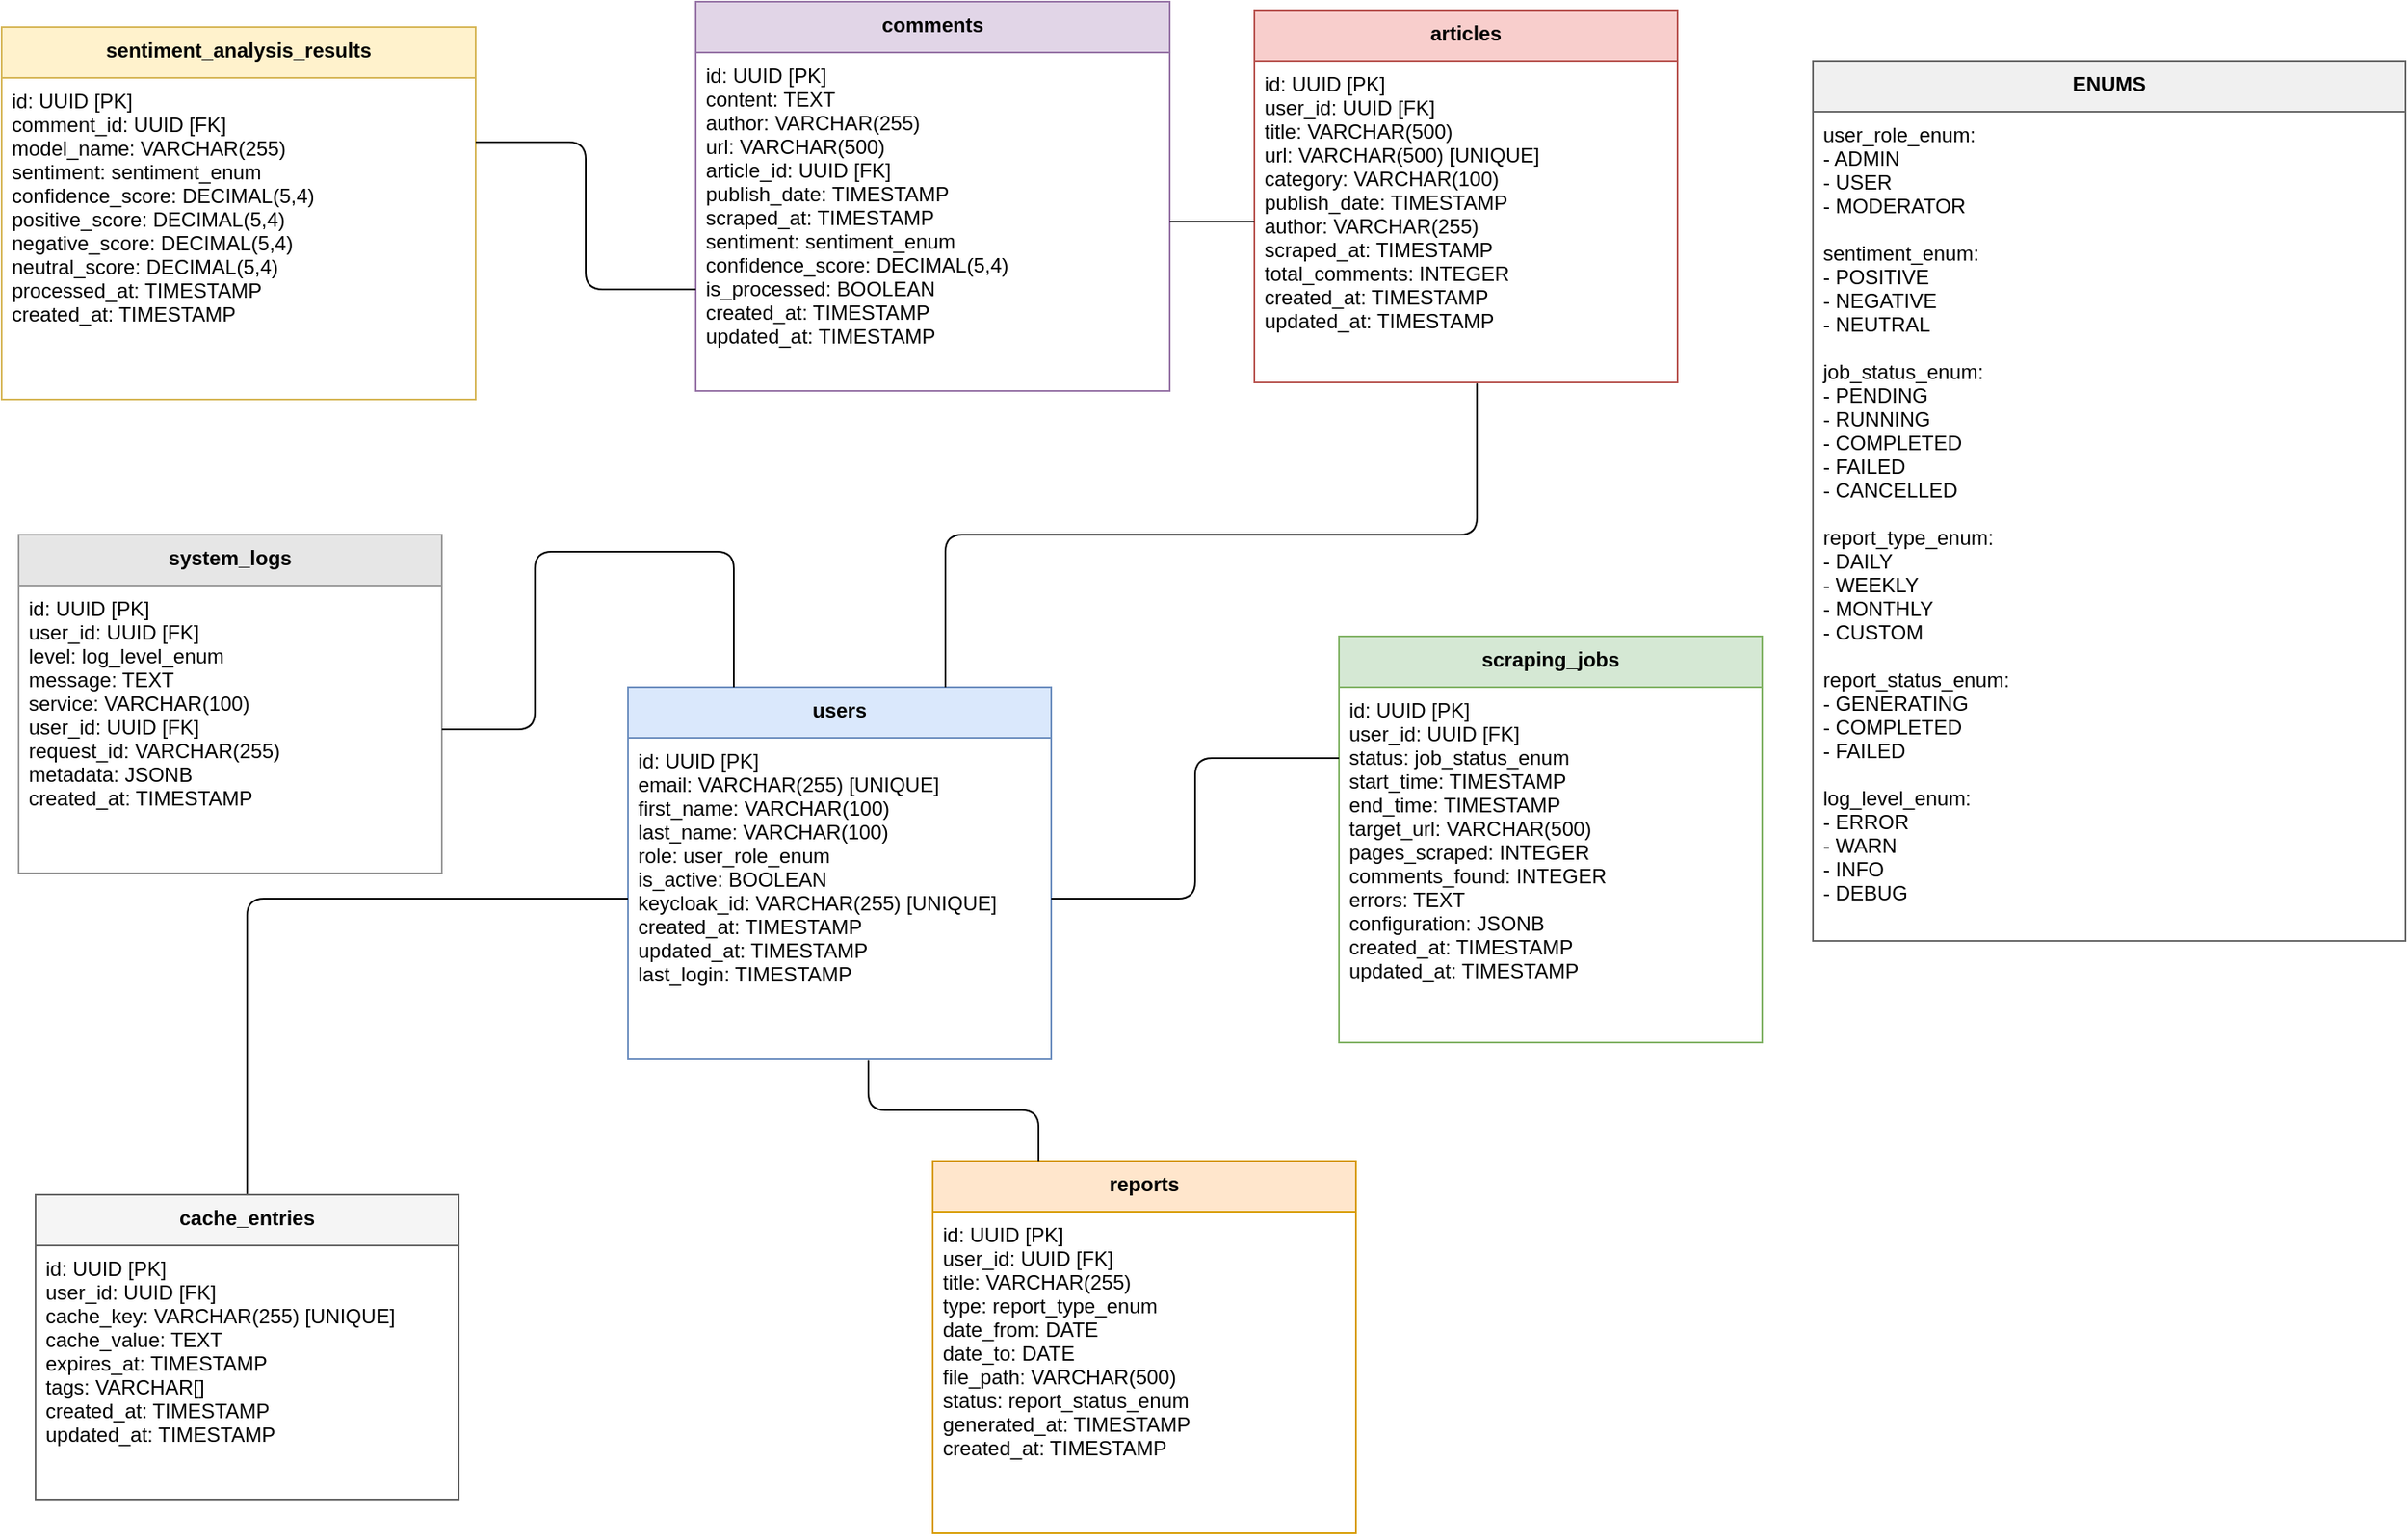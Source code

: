 <mxfile>
    <diagram name="Database Schema - Sentiment Analysis App" id="database-schema">
        <mxGraphModel dx="1322" dy="858" grid="1" gridSize="10" guides="1" tooltips="1" connect="1" arrows="1" fold="1" page="1" pageScale="1" pageWidth="1600" pageHeight="1200" math="0" shadow="0">
            <root>
                <mxCell id="0"/>
                <mxCell id="1" parent="0"/>
                <mxCell id="users-table" value="users" style="swimlane;fontStyle=1;align=center;verticalAlign=top;childLayout=tableLayout;horizontal=1;startSize=30;horizontalStack=0;resizeParent=1;resizeLast=0;collapsible=1;marginBottom=0;rounded=0;shadow=0;strokeWidth=1;fillColor=#dae8fc;strokeColor=#6c8ebf;glass=0;" parent="1" vertex="1">
                    <mxGeometry x="400" y="420" width="250" height="220" as="geometry"/>
                </mxCell>
                <mxCell id="users-attrs" value="id: UUID [PK]&#xa;email: VARCHAR(255) [UNIQUE]&#xa;first_name: VARCHAR(100)&#xa;last_name: VARCHAR(100)&#xa;role: user_role_enum&#xa;is_active: BOOLEAN&#xa;keycloak_id: VARCHAR(255) [UNIQUE]&#xa;created_at: TIMESTAMP&#xa;updated_at: TIMESTAMP&#xa;last_login: TIMESTAMP" style="text;strokeColor=none;fillColor=none;align=left;verticalAlign=top;spacingLeft=4;spacingRight=4;overflow=hidden;rotatable=0;points=[[0,0.5],[1,0.5]];portConstraint=eastwest;" parent="users-table" vertex="1">
                    <mxGeometry y="30" width="250" height="190" as="geometry"/>
                </mxCell>
                <mxCell id="comments-table" value="comments" style="swimlane;fontStyle=1;align=center;verticalAlign=top;childLayout=tableLayout;horizontal=1;startSize=30;horizontalStack=0;resizeParent=1;resizeLast=0;collapsible=1;marginBottom=0;rounded=0;shadow=0;strokeWidth=1;fillColor=#e1d5e7;strokeColor=#9673a6;" parent="1" vertex="1">
                    <mxGeometry x="440" y="15" width="280" height="230" as="geometry"/>
                </mxCell>
                <mxCell id="comments-attrs" value="id: UUID [PK]&#xa;content: TEXT&#xa;author: VARCHAR(255)&#xa;url: VARCHAR(500)&#xa;article_id: UUID [FK]&#xa;publish_date: TIMESTAMP&#xa;scraped_at: TIMESTAMP&#xa;sentiment: sentiment_enum&#xa;confidence_score: DECIMAL(5,4)&#xa;is_processed: BOOLEAN&#xa;created_at: TIMESTAMP&#xa;updated_at: TIMESTAMP" style="text;strokeColor=none;fillColor=none;align=left;verticalAlign=top;spacingLeft=4;spacingRight=4;overflow=hidden;rotatable=0;points=[[0,0.5],[1,0.5]];portConstraint=eastwest;" parent="comments-table" vertex="1">
                    <mxGeometry y="30" width="280" height="200" as="geometry"/>
                </mxCell>
                <mxCell id="articles-table" value="articles" style="swimlane;fontStyle=1;align=center;verticalAlign=top;childLayout=tableLayout;horizontal=1;startSize=30;horizontalStack=0;resizeParent=1;resizeLast=0;collapsible=1;marginBottom=0;rounded=0;shadow=0;strokeWidth=1;fillColor=#f8cecc;strokeColor=#b85450;" parent="1" vertex="1">
                    <mxGeometry x="770" y="20" width="250" height="220" as="geometry"/>
                </mxCell>
                <mxCell id="articles-attrs" value="id: UUID [PK]&#xa;user_id: UUID [FK]&#xa;title: VARCHAR(500)&#xa;url: VARCHAR(500) [UNIQUE]&#xa;category: VARCHAR(100)&#xa;publish_date: TIMESTAMP&#xa;author: VARCHAR(255)&#xa;scraped_at: TIMESTAMP&#xa;total_comments: INTEGER&#xa;created_at: TIMESTAMP&#xa;updated_at: TIMESTAMP" style="text;strokeColor=none;fillColor=none;align=left;verticalAlign=top;spacingLeft=4;spacingRight=4;overflow=hidden;rotatable=0;points=[[0,0.5],[1,0.5]];portConstraint=eastwest;" parent="articles-table" vertex="1">
                    <mxGeometry y="30" width="250" height="190" as="geometry"/>
                </mxCell>
                <mxCell id="sentiment-results-table" value="sentiment_analysis_results" style="swimlane;fontStyle=1;align=center;verticalAlign=top;childLayout=tableLayout;horizontal=1;startSize=30;horizontalStack=0;resizeParent=1;resizeLast=0;collapsible=1;marginBottom=0;rounded=0;shadow=0;strokeWidth=1;fillColor=#fff2cc;strokeColor=#d6b656;" parent="1" vertex="1">
                    <mxGeometry x="30" y="30" width="280" height="220" as="geometry"/>
                </mxCell>
                <mxCell id="sentiment-results-attrs" value="id: UUID [PK]&#xa;comment_id: UUID [FK]&#xa;model_name: VARCHAR(255)&#xa;sentiment: sentiment_enum&#xa;confidence_score: DECIMAL(5,4)&#xa;positive_score: DECIMAL(5,4)&#xa;negative_score: DECIMAL(5,4)&#xa;neutral_score: DECIMAL(5,4)&#xa;processed_at: TIMESTAMP&#xa;created_at: TIMESTAMP" style="text;strokeColor=none;fillColor=none;align=left;verticalAlign=top;spacingLeft=4;spacingRight=4;overflow=hidden;rotatable=0;points=[[0,0.5],[1,0.5]];portConstraint=eastwest;" parent="sentiment-results-table" vertex="1">
                    <mxGeometry y="30" width="280" height="190" as="geometry"/>
                </mxCell>
                <mxCell id="scraping-jobs-table" value="scraping_jobs" style="swimlane;fontStyle=1;align=center;verticalAlign=top;childLayout=tableLayout;horizontal=1;startSize=30;horizontalStack=0;resizeParent=1;resizeLast=0;collapsible=1;marginBottom=0;rounded=0;shadow=0;strokeWidth=1;fillColor=#d5e8d4;strokeColor=#82b366;" parent="1" vertex="1">
                    <mxGeometry x="820" y="390" width="250" height="240" as="geometry"/>
                </mxCell>
                <mxCell id="scraping-jobs-attrs" value="id: UUID [PK]&#xa;user_id: UUID [FK]&#xa;status: job_status_enum&#xa;start_time: TIMESTAMP&#xa;end_time: TIMESTAMP&#xa;target_url: VARCHAR(500)&#xa;pages_scraped: INTEGER&#xa;comments_found: INTEGER&#xa;errors: TEXT&#xa;configuration: JSONB&#xa;created_at: TIMESTAMP&#xa;updated_at: TIMESTAMP" style="text;strokeColor=none;fillColor=none;align=left;verticalAlign=top;spacingLeft=4;spacingRight=4;overflow=hidden;rotatable=0;points=[[0,0.5],[1,0.5]];portConstraint=eastwest;" parent="scraping-jobs-table" vertex="1">
                    <mxGeometry y="30" width="250" height="210" as="geometry"/>
                </mxCell>
                <mxCell id="reports-table" value="reports" style="swimlane;fontStyle=1;align=center;verticalAlign=top;childLayout=tableLayout;horizontal=1;startSize=30;horizontalStack=0;resizeParent=1;resizeLast=0;collapsible=1;marginBottom=0;rounded=0;shadow=0;strokeWidth=1;fillColor=#ffe6cc;strokeColor=#d79b00;" parent="1" vertex="1">
                    <mxGeometry x="580" y="700" width="250" height="220" as="geometry"/>
                </mxCell>
                <mxCell id="reports-attrs" value="id: UUID [PK]&#xa;user_id: UUID [FK]&#xa;title: VARCHAR(255)&#xa;type: report_type_enum&#xa;date_from: DATE&#xa;date_to: DATE&#xa;file_path: VARCHAR(500)&#xa;status: report_status_enum&#xa;generated_at: TIMESTAMP&#xa;created_at: TIMESTAMP" style="text;strokeColor=none;fillColor=none;align=left;verticalAlign=top;spacingLeft=4;spacingRight=4;overflow=hidden;rotatable=0;points=[[0,0.5],[1,0.5]];portConstraint=eastwest;" parent="reports-table" vertex="1">
                    <mxGeometry y="30" width="250" height="190" as="geometry"/>
                </mxCell>
                <mxCell id="10" style="edgeStyle=orthogonalEdgeStyle;html=1;exitX=0.5;exitY=0;exitDx=0;exitDy=0;endArrow=none;endFill=0;" edge="1" parent="1" source="cache-entries-table" target="users-attrs">
                    <mxGeometry relative="1" as="geometry"/>
                </mxCell>
                <mxCell id="cache-entries-table" value="cache_entries" style="swimlane;fontStyle=1;align=center;verticalAlign=top;childLayout=tableLayout;horizontal=1;startSize=30;horizontalStack=0;resizeParent=1;resizeLast=0;collapsible=1;marginBottom=0;rounded=0;shadow=0;strokeWidth=1;fillColor=#f5f5f5;strokeColor=#666666;" parent="1" vertex="1">
                    <mxGeometry x="50" y="720" width="250" height="180" as="geometry"/>
                </mxCell>
                <mxCell id="cache-entries-attrs" value="id: UUID [PK]&#xa;user_id: UUID [FK]&#xa;cache_key: VARCHAR(255) [UNIQUE]&#xa;cache_value: TEXT&#xa;expires_at: TIMESTAMP&#xa;tags: VARCHAR[]&#xa;created_at: TIMESTAMP&#xa;updated_at: TIMESTAMP" style="text;strokeColor=none;fillColor=none;align=left;verticalAlign=top;spacingLeft=4;spacingRight=4;overflow=hidden;rotatable=0;points=[[0,0.5],[1,0.5]];portConstraint=eastwest;" parent="cache-entries-table" vertex="1">
                    <mxGeometry y="30" width="250" height="150" as="geometry"/>
                </mxCell>
                <mxCell id="system-logs-table" value="system_logs" style="swimlane;fontStyle=1;align=center;verticalAlign=top;childLayout=tableLayout;horizontal=1;startSize=30;horizontalStack=0;resizeParent=1;resizeLast=0;collapsible=1;marginBottom=0;rounded=0;shadow=0;strokeWidth=1;fillColor=#e6e6e6;strokeColor=#999999;" parent="1" vertex="1">
                    <mxGeometry x="40" y="330" width="250" height="200" as="geometry"/>
                </mxCell>
                <mxCell id="system-logs-attrs" value="id: UUID [PK]&#xa;user_id: UUID [FK]&#xa;level: log_level_enum&#xa;message: TEXT&#xa;service: VARCHAR(100)&#xa;user_id: UUID [FK]&#xa;request_id: VARCHAR(255)&#xa;metadata: JSONB&#xa;created_at: TIMESTAMP" style="text;strokeColor=none;fillColor=none;align=left;verticalAlign=top;spacingLeft=4;spacingRight=4;overflow=hidden;rotatable=0;points=[[0,0.5],[1,0.5]];portConstraint=eastwest;" parent="system-logs-table" vertex="1">
                    <mxGeometry y="30" width="250" height="170" as="geometry"/>
                </mxCell>
                <mxCell id="rel2" value="" style="endArrow=none;html=1;exitX=1;exitY=0.2;exitDx=0;exitDy=0;entryX=0;entryY=0.7;entryDx=0;entryDy=0;endFill=0;edgeStyle=orthogonalEdgeStyle;" parent="1" source="sentiment-results-attrs" target="comments-attrs" edge="1">
                    <mxGeometry width="50" height="50" relative="1" as="geometry">
                        <mxPoint x="350" y="450" as="sourcePoint"/>
                        <mxPoint x="400" y="400" as="targetPoint"/>
                    </mxGeometry>
                </mxCell>
                <mxCell id="rel3" value="" style="endArrow=none;html=1;exitX=0;exitY=0.2;exitDx=0;exitDy=0;entryX=1;entryY=0.5;entryDx=0;entryDy=0;endFill=0;edgeStyle=orthogonalEdgeStyle;" parent="1" source="scraping-jobs-attrs" target="users-attrs" edge="1">
                    <mxGeometry width="50" height="50" relative="1" as="geometry">
                        <mxPoint x="350" y="350" as="sourcePoint"/>
                        <mxPoint x="400" y="300" as="targetPoint"/>
                    </mxGeometry>
                </mxCell>
                <mxCell id="enums-legend" value="ENUMS" style="swimlane;fontStyle=1;align=center;verticalAlign=top;childLayout=tableLayout;horizontal=1;startSize=30;horizontalStack=0;resizeParent=1;resizeLast=0;collapsible=1;marginBottom=0;rounded=0;shadow=0;strokeWidth=1;fillColor=#f0f0f0;strokeColor=#666666;" parent="1" vertex="1">
                    <mxGeometry x="1100" y="50" width="350" height="520" as="geometry"/>
                </mxCell>
                <mxCell id="enums-content" value="user_role_enum:&#xa;  - ADMIN&#xa;  - USER&#xa;  - MODERATOR&#xa;&#xa;sentiment_enum:&#xa;  - POSITIVE&#xa;  - NEGATIVE&#xa;  - NEUTRAL&#xa;&#xa;job_status_enum:&#xa;  - PENDING&#xa;  - RUNNING&#xa;  - COMPLETED&#xa;  - FAILED&#xa;  - CANCELLED&#xa;&#xa;report_type_enum:&#xa;  - DAILY&#xa;  - WEEKLY&#xa;  - MONTHLY&#xa;  - CUSTOM&#xa;&#xa;report_status_enum:&#xa;  - GENERATING&#xa;  - COMPLETED&#xa;  - FAILED&#xa;&#xa;log_level_enum:&#xa;  - ERROR&#xa;  - WARN&#xa;  - INFO&#xa;  - DEBUG" style="text;strokeColor=none;fillColor=none;align=left;verticalAlign=top;spacingLeft=4;spacingRight=4;overflow=hidden;rotatable=0;points=[[0,0.5],[1,0.5]];portConstraint=eastwest;" parent="enums-legend" vertex="1">
                    <mxGeometry y="30" width="350" height="490" as="geometry"/>
                </mxCell>
                <mxCell id="18" style="edgeStyle=orthogonalEdgeStyle;html=1;exitX=0.25;exitY=0;exitDx=0;exitDy=0;entryX=0.568;entryY=1.004;entryDx=0;entryDy=0;entryPerimeter=0;endArrow=none;endFill=0;" edge="1" parent="1" source="reports-table" target="users-attrs">
                    <mxGeometry relative="1" as="geometry"/>
                </mxCell>
                <mxCell id="20" style="edgeStyle=orthogonalEdgeStyle;html=1;exitX=0.75;exitY=0;exitDx=0;exitDy=0;entryX=0.526;entryY=1.003;entryDx=0;entryDy=0;entryPerimeter=0;endArrow=none;endFill=0;" edge="1" parent="1" source="users-table" target="articles-attrs">
                    <mxGeometry relative="1" as="geometry"/>
                </mxCell>
                <mxCell id="22" style="edgeStyle=orthogonalEdgeStyle;html=1;exitX=1;exitY=0.5;exitDx=0;exitDy=0;entryX=0.25;entryY=0;entryDx=0;entryDy=0;endArrow=none;endFill=0;" edge="1" parent="1" source="system-logs-attrs" target="users-table">
                    <mxGeometry relative="1" as="geometry">
                        <Array as="points">
                            <mxPoint x="345" y="445"/>
                            <mxPoint x="345" y="340"/>
                            <mxPoint x="462" y="340"/>
                        </Array>
                    </mxGeometry>
                </mxCell>
                <mxCell id="23" style="edgeStyle=orthogonalEdgeStyle;html=1;exitX=1;exitY=0.5;exitDx=0;exitDy=0;entryX=0;entryY=0.5;entryDx=0;entryDy=0;endArrow=none;endFill=0;" edge="1" parent="1" source="comments-attrs" target="articles-attrs">
                    <mxGeometry relative="1" as="geometry"/>
                </mxCell>
            </root>
        </mxGraphModel>
    </diagram>
</mxfile>